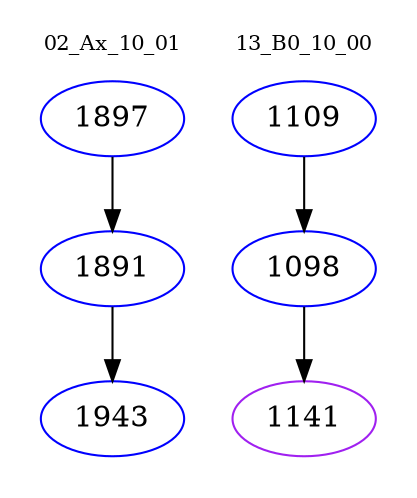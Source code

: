 digraph{
subgraph cluster_0 {
color = white
label = "02_Ax_10_01";
fontsize=10;
T0_1897 [label="1897", color="blue"]
T0_1897 -> T0_1891 [color="black"]
T0_1891 [label="1891", color="blue"]
T0_1891 -> T0_1943 [color="black"]
T0_1943 [label="1943", color="blue"]
}
subgraph cluster_1 {
color = white
label = "13_B0_10_00";
fontsize=10;
T1_1109 [label="1109", color="blue"]
T1_1109 -> T1_1098 [color="black"]
T1_1098 [label="1098", color="blue"]
T1_1098 -> T1_1141 [color="black"]
T1_1141 [label="1141", color="purple"]
}
}
